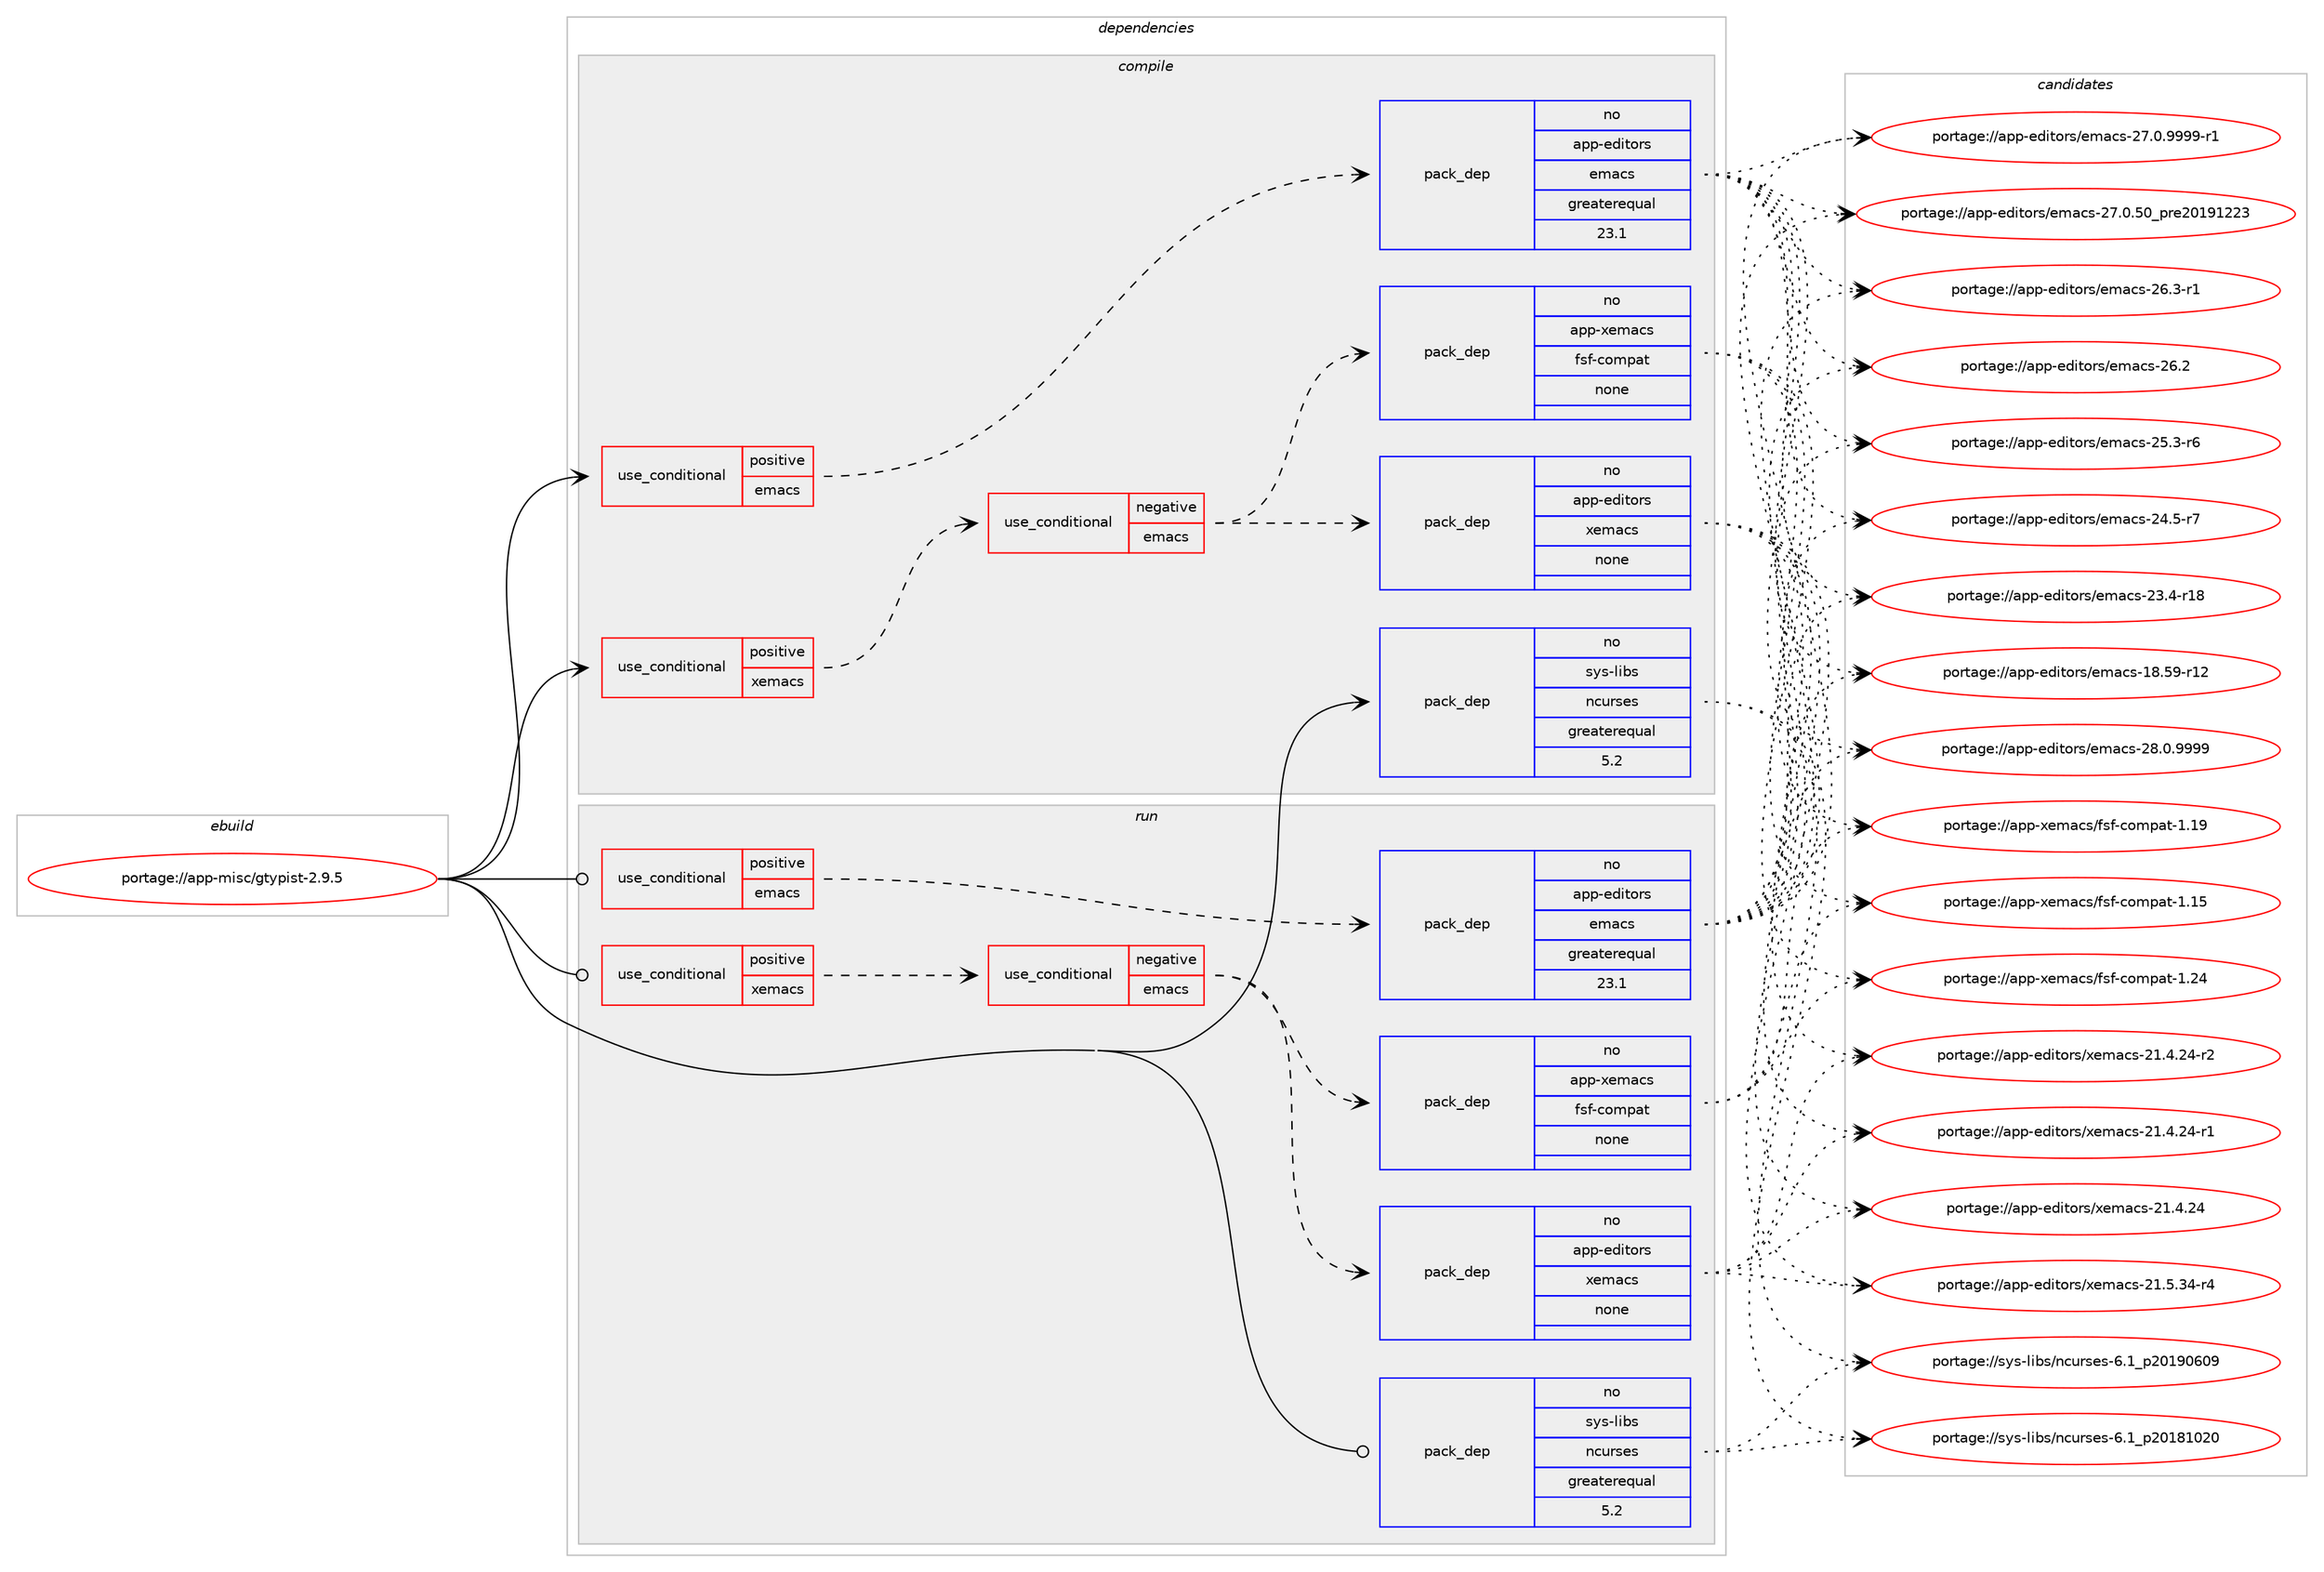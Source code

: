 digraph prolog {

# *************
# Graph options
# *************

newrank=true;
concentrate=true;
compound=true;
graph [rankdir=LR,fontname=Helvetica,fontsize=10,ranksep=1.5];#, ranksep=2.5, nodesep=0.2];
edge  [arrowhead=vee];
node  [fontname=Helvetica,fontsize=10];

# **********
# The ebuild
# **********

subgraph cluster_leftcol {
color=gray;
label=<<i>ebuild</i>>;
id [label="portage://app-misc/gtypist-2.9.5", color=red, width=4, href="../app-misc/gtypist-2.9.5.svg"];
}

# ****************
# The dependencies
# ****************

subgraph cluster_midcol {
color=gray;
label=<<i>dependencies</i>>;
subgraph cluster_compile {
fillcolor="#eeeeee";
style=filled;
label=<<i>compile</i>>;
subgraph cond143359 {
dependency611990 [label=<<TABLE BORDER="0" CELLBORDER="1" CELLSPACING="0" CELLPADDING="4"><TR><TD ROWSPAN="3" CELLPADDING="10">use_conditional</TD></TR><TR><TD>positive</TD></TR><TR><TD>emacs</TD></TR></TABLE>>, shape=none, color=red];
subgraph pack460438 {
dependency611991 [label=<<TABLE BORDER="0" CELLBORDER="1" CELLSPACING="0" CELLPADDING="4" WIDTH="220"><TR><TD ROWSPAN="6" CELLPADDING="30">pack_dep</TD></TR><TR><TD WIDTH="110">no</TD></TR><TR><TD>app-editors</TD></TR><TR><TD>emacs</TD></TR><TR><TD>greaterequal</TD></TR><TR><TD>23.1</TD></TR></TABLE>>, shape=none, color=blue];
}
dependency611990:e -> dependency611991:w [weight=20,style="dashed",arrowhead="vee"];
}
id:e -> dependency611990:w [weight=20,style="solid",arrowhead="vee"];
subgraph cond143360 {
dependency611992 [label=<<TABLE BORDER="0" CELLBORDER="1" CELLSPACING="0" CELLPADDING="4"><TR><TD ROWSPAN="3" CELLPADDING="10">use_conditional</TD></TR><TR><TD>positive</TD></TR><TR><TD>xemacs</TD></TR></TABLE>>, shape=none, color=red];
subgraph cond143361 {
dependency611993 [label=<<TABLE BORDER="0" CELLBORDER="1" CELLSPACING="0" CELLPADDING="4"><TR><TD ROWSPAN="3" CELLPADDING="10">use_conditional</TD></TR><TR><TD>negative</TD></TR><TR><TD>emacs</TD></TR></TABLE>>, shape=none, color=red];
subgraph pack460439 {
dependency611994 [label=<<TABLE BORDER="0" CELLBORDER="1" CELLSPACING="0" CELLPADDING="4" WIDTH="220"><TR><TD ROWSPAN="6" CELLPADDING="30">pack_dep</TD></TR><TR><TD WIDTH="110">no</TD></TR><TR><TD>app-editors</TD></TR><TR><TD>xemacs</TD></TR><TR><TD>none</TD></TR><TR><TD></TD></TR></TABLE>>, shape=none, color=blue];
}
dependency611993:e -> dependency611994:w [weight=20,style="dashed",arrowhead="vee"];
subgraph pack460440 {
dependency611995 [label=<<TABLE BORDER="0" CELLBORDER="1" CELLSPACING="0" CELLPADDING="4" WIDTH="220"><TR><TD ROWSPAN="6" CELLPADDING="30">pack_dep</TD></TR><TR><TD WIDTH="110">no</TD></TR><TR><TD>app-xemacs</TD></TR><TR><TD>fsf-compat</TD></TR><TR><TD>none</TD></TR><TR><TD></TD></TR></TABLE>>, shape=none, color=blue];
}
dependency611993:e -> dependency611995:w [weight=20,style="dashed",arrowhead="vee"];
}
dependency611992:e -> dependency611993:w [weight=20,style="dashed",arrowhead="vee"];
}
id:e -> dependency611992:w [weight=20,style="solid",arrowhead="vee"];
subgraph pack460441 {
dependency611996 [label=<<TABLE BORDER="0" CELLBORDER="1" CELLSPACING="0" CELLPADDING="4" WIDTH="220"><TR><TD ROWSPAN="6" CELLPADDING="30">pack_dep</TD></TR><TR><TD WIDTH="110">no</TD></TR><TR><TD>sys-libs</TD></TR><TR><TD>ncurses</TD></TR><TR><TD>greaterequal</TD></TR><TR><TD>5.2</TD></TR></TABLE>>, shape=none, color=blue];
}
id:e -> dependency611996:w [weight=20,style="solid",arrowhead="vee"];
}
subgraph cluster_compileandrun {
fillcolor="#eeeeee";
style=filled;
label=<<i>compile and run</i>>;
}
subgraph cluster_run {
fillcolor="#eeeeee";
style=filled;
label=<<i>run</i>>;
subgraph cond143362 {
dependency611997 [label=<<TABLE BORDER="0" CELLBORDER="1" CELLSPACING="0" CELLPADDING="4"><TR><TD ROWSPAN="3" CELLPADDING="10">use_conditional</TD></TR><TR><TD>positive</TD></TR><TR><TD>emacs</TD></TR></TABLE>>, shape=none, color=red];
subgraph pack460442 {
dependency611998 [label=<<TABLE BORDER="0" CELLBORDER="1" CELLSPACING="0" CELLPADDING="4" WIDTH="220"><TR><TD ROWSPAN="6" CELLPADDING="30">pack_dep</TD></TR><TR><TD WIDTH="110">no</TD></TR><TR><TD>app-editors</TD></TR><TR><TD>emacs</TD></TR><TR><TD>greaterequal</TD></TR><TR><TD>23.1</TD></TR></TABLE>>, shape=none, color=blue];
}
dependency611997:e -> dependency611998:w [weight=20,style="dashed",arrowhead="vee"];
}
id:e -> dependency611997:w [weight=20,style="solid",arrowhead="odot"];
subgraph cond143363 {
dependency611999 [label=<<TABLE BORDER="0" CELLBORDER="1" CELLSPACING="0" CELLPADDING="4"><TR><TD ROWSPAN="3" CELLPADDING="10">use_conditional</TD></TR><TR><TD>positive</TD></TR><TR><TD>xemacs</TD></TR></TABLE>>, shape=none, color=red];
subgraph cond143364 {
dependency612000 [label=<<TABLE BORDER="0" CELLBORDER="1" CELLSPACING="0" CELLPADDING="4"><TR><TD ROWSPAN="3" CELLPADDING="10">use_conditional</TD></TR><TR><TD>negative</TD></TR><TR><TD>emacs</TD></TR></TABLE>>, shape=none, color=red];
subgraph pack460443 {
dependency612001 [label=<<TABLE BORDER="0" CELLBORDER="1" CELLSPACING="0" CELLPADDING="4" WIDTH="220"><TR><TD ROWSPAN="6" CELLPADDING="30">pack_dep</TD></TR><TR><TD WIDTH="110">no</TD></TR><TR><TD>app-editors</TD></TR><TR><TD>xemacs</TD></TR><TR><TD>none</TD></TR><TR><TD></TD></TR></TABLE>>, shape=none, color=blue];
}
dependency612000:e -> dependency612001:w [weight=20,style="dashed",arrowhead="vee"];
subgraph pack460444 {
dependency612002 [label=<<TABLE BORDER="0" CELLBORDER="1" CELLSPACING="0" CELLPADDING="4" WIDTH="220"><TR><TD ROWSPAN="6" CELLPADDING="30">pack_dep</TD></TR><TR><TD WIDTH="110">no</TD></TR><TR><TD>app-xemacs</TD></TR><TR><TD>fsf-compat</TD></TR><TR><TD>none</TD></TR><TR><TD></TD></TR></TABLE>>, shape=none, color=blue];
}
dependency612000:e -> dependency612002:w [weight=20,style="dashed",arrowhead="vee"];
}
dependency611999:e -> dependency612000:w [weight=20,style="dashed",arrowhead="vee"];
}
id:e -> dependency611999:w [weight=20,style="solid",arrowhead="odot"];
subgraph pack460445 {
dependency612003 [label=<<TABLE BORDER="0" CELLBORDER="1" CELLSPACING="0" CELLPADDING="4" WIDTH="220"><TR><TD ROWSPAN="6" CELLPADDING="30">pack_dep</TD></TR><TR><TD WIDTH="110">no</TD></TR><TR><TD>sys-libs</TD></TR><TR><TD>ncurses</TD></TR><TR><TD>greaterequal</TD></TR><TR><TD>5.2</TD></TR></TABLE>>, shape=none, color=blue];
}
id:e -> dependency612003:w [weight=20,style="solid",arrowhead="odot"];
}
}

# **************
# The candidates
# **************

subgraph cluster_choices {
rank=same;
color=gray;
label=<<i>candidates</i>>;

subgraph choice460438 {
color=black;
nodesep=1;
choice971121124510110010511611111411547101109979911545505646484657575757 [label="portage://app-editors/emacs-28.0.9999", color=red, width=4,href="../app-editors/emacs-28.0.9999.svg"];
choice9711211245101100105116111114115471011099799115455055464846575757574511449 [label="portage://app-editors/emacs-27.0.9999-r1", color=red, width=4,href="../app-editors/emacs-27.0.9999-r1.svg"];
choice97112112451011001051161111141154710110997991154550554648465348951121141015048495749505051 [label="portage://app-editors/emacs-27.0.50_pre20191223", color=red, width=4,href="../app-editors/emacs-27.0.50_pre20191223.svg"];
choice971121124510110010511611111411547101109979911545505446514511449 [label="portage://app-editors/emacs-26.3-r1", color=red, width=4,href="../app-editors/emacs-26.3-r1.svg"];
choice97112112451011001051161111141154710110997991154550544650 [label="portage://app-editors/emacs-26.2", color=red, width=4,href="../app-editors/emacs-26.2.svg"];
choice971121124510110010511611111411547101109979911545505346514511454 [label="portage://app-editors/emacs-25.3-r6", color=red, width=4,href="../app-editors/emacs-25.3-r6.svg"];
choice971121124510110010511611111411547101109979911545505246534511455 [label="portage://app-editors/emacs-24.5-r7", color=red, width=4,href="../app-editors/emacs-24.5-r7.svg"];
choice97112112451011001051161111141154710110997991154550514652451144956 [label="portage://app-editors/emacs-23.4-r18", color=red, width=4,href="../app-editors/emacs-23.4-r18.svg"];
choice9711211245101100105116111114115471011099799115454956465357451144950 [label="portage://app-editors/emacs-18.59-r12", color=red, width=4,href="../app-editors/emacs-18.59-r12.svg"];
dependency611991:e -> choice971121124510110010511611111411547101109979911545505646484657575757:w [style=dotted,weight="100"];
dependency611991:e -> choice9711211245101100105116111114115471011099799115455055464846575757574511449:w [style=dotted,weight="100"];
dependency611991:e -> choice97112112451011001051161111141154710110997991154550554648465348951121141015048495749505051:w [style=dotted,weight="100"];
dependency611991:e -> choice971121124510110010511611111411547101109979911545505446514511449:w [style=dotted,weight="100"];
dependency611991:e -> choice97112112451011001051161111141154710110997991154550544650:w [style=dotted,weight="100"];
dependency611991:e -> choice971121124510110010511611111411547101109979911545505346514511454:w [style=dotted,weight="100"];
dependency611991:e -> choice971121124510110010511611111411547101109979911545505246534511455:w [style=dotted,weight="100"];
dependency611991:e -> choice97112112451011001051161111141154710110997991154550514652451144956:w [style=dotted,weight="100"];
dependency611991:e -> choice9711211245101100105116111114115471011099799115454956465357451144950:w [style=dotted,weight="100"];
}
subgraph choice460439 {
color=black;
nodesep=1;
choice971121124510110010511611111411547120101109979911545504946534651524511452 [label="portage://app-editors/xemacs-21.5.34-r4", color=red, width=4,href="../app-editors/xemacs-21.5.34-r4.svg"];
choice971121124510110010511611111411547120101109979911545504946524650524511450 [label="portage://app-editors/xemacs-21.4.24-r2", color=red, width=4,href="../app-editors/xemacs-21.4.24-r2.svg"];
choice971121124510110010511611111411547120101109979911545504946524650524511449 [label="portage://app-editors/xemacs-21.4.24-r1", color=red, width=4,href="../app-editors/xemacs-21.4.24-r1.svg"];
choice97112112451011001051161111141154712010110997991154550494652465052 [label="portage://app-editors/xemacs-21.4.24", color=red, width=4,href="../app-editors/xemacs-21.4.24.svg"];
dependency611994:e -> choice971121124510110010511611111411547120101109979911545504946534651524511452:w [style=dotted,weight="100"];
dependency611994:e -> choice971121124510110010511611111411547120101109979911545504946524650524511450:w [style=dotted,weight="100"];
dependency611994:e -> choice971121124510110010511611111411547120101109979911545504946524650524511449:w [style=dotted,weight="100"];
dependency611994:e -> choice97112112451011001051161111141154712010110997991154550494652465052:w [style=dotted,weight="100"];
}
subgraph choice460440 {
color=black;
nodesep=1;
choice97112112451201011099799115471021151024599111109112971164549465052 [label="portage://app-xemacs/fsf-compat-1.24", color=red, width=4,href="../app-xemacs/fsf-compat-1.24.svg"];
choice97112112451201011099799115471021151024599111109112971164549464957 [label="portage://app-xemacs/fsf-compat-1.19", color=red, width=4,href="../app-xemacs/fsf-compat-1.19.svg"];
choice97112112451201011099799115471021151024599111109112971164549464953 [label="portage://app-xemacs/fsf-compat-1.15", color=red, width=4,href="../app-xemacs/fsf-compat-1.15.svg"];
dependency611995:e -> choice97112112451201011099799115471021151024599111109112971164549465052:w [style=dotted,weight="100"];
dependency611995:e -> choice97112112451201011099799115471021151024599111109112971164549464957:w [style=dotted,weight="100"];
dependency611995:e -> choice97112112451201011099799115471021151024599111109112971164549464953:w [style=dotted,weight="100"];
}
subgraph choice460441 {
color=black;
nodesep=1;
choice1151211154510810598115471109911711411510111545544649951125048495748544857 [label="portage://sys-libs/ncurses-6.1_p20190609", color=red, width=4,href="../sys-libs/ncurses-6.1_p20190609.svg"];
choice1151211154510810598115471109911711411510111545544649951125048495649485048 [label="portage://sys-libs/ncurses-6.1_p20181020", color=red, width=4,href="../sys-libs/ncurses-6.1_p20181020.svg"];
dependency611996:e -> choice1151211154510810598115471109911711411510111545544649951125048495748544857:w [style=dotted,weight="100"];
dependency611996:e -> choice1151211154510810598115471109911711411510111545544649951125048495649485048:w [style=dotted,weight="100"];
}
subgraph choice460442 {
color=black;
nodesep=1;
choice971121124510110010511611111411547101109979911545505646484657575757 [label="portage://app-editors/emacs-28.0.9999", color=red, width=4,href="../app-editors/emacs-28.0.9999.svg"];
choice9711211245101100105116111114115471011099799115455055464846575757574511449 [label="portage://app-editors/emacs-27.0.9999-r1", color=red, width=4,href="../app-editors/emacs-27.0.9999-r1.svg"];
choice97112112451011001051161111141154710110997991154550554648465348951121141015048495749505051 [label="portage://app-editors/emacs-27.0.50_pre20191223", color=red, width=4,href="../app-editors/emacs-27.0.50_pre20191223.svg"];
choice971121124510110010511611111411547101109979911545505446514511449 [label="portage://app-editors/emacs-26.3-r1", color=red, width=4,href="../app-editors/emacs-26.3-r1.svg"];
choice97112112451011001051161111141154710110997991154550544650 [label="portage://app-editors/emacs-26.2", color=red, width=4,href="../app-editors/emacs-26.2.svg"];
choice971121124510110010511611111411547101109979911545505346514511454 [label="portage://app-editors/emacs-25.3-r6", color=red, width=4,href="../app-editors/emacs-25.3-r6.svg"];
choice971121124510110010511611111411547101109979911545505246534511455 [label="portage://app-editors/emacs-24.5-r7", color=red, width=4,href="../app-editors/emacs-24.5-r7.svg"];
choice97112112451011001051161111141154710110997991154550514652451144956 [label="portage://app-editors/emacs-23.4-r18", color=red, width=4,href="../app-editors/emacs-23.4-r18.svg"];
choice9711211245101100105116111114115471011099799115454956465357451144950 [label="portage://app-editors/emacs-18.59-r12", color=red, width=4,href="../app-editors/emacs-18.59-r12.svg"];
dependency611998:e -> choice971121124510110010511611111411547101109979911545505646484657575757:w [style=dotted,weight="100"];
dependency611998:e -> choice9711211245101100105116111114115471011099799115455055464846575757574511449:w [style=dotted,weight="100"];
dependency611998:e -> choice97112112451011001051161111141154710110997991154550554648465348951121141015048495749505051:w [style=dotted,weight="100"];
dependency611998:e -> choice971121124510110010511611111411547101109979911545505446514511449:w [style=dotted,weight="100"];
dependency611998:e -> choice97112112451011001051161111141154710110997991154550544650:w [style=dotted,weight="100"];
dependency611998:e -> choice971121124510110010511611111411547101109979911545505346514511454:w [style=dotted,weight="100"];
dependency611998:e -> choice971121124510110010511611111411547101109979911545505246534511455:w [style=dotted,weight="100"];
dependency611998:e -> choice97112112451011001051161111141154710110997991154550514652451144956:w [style=dotted,weight="100"];
dependency611998:e -> choice9711211245101100105116111114115471011099799115454956465357451144950:w [style=dotted,weight="100"];
}
subgraph choice460443 {
color=black;
nodesep=1;
choice971121124510110010511611111411547120101109979911545504946534651524511452 [label="portage://app-editors/xemacs-21.5.34-r4", color=red, width=4,href="../app-editors/xemacs-21.5.34-r4.svg"];
choice971121124510110010511611111411547120101109979911545504946524650524511450 [label="portage://app-editors/xemacs-21.4.24-r2", color=red, width=4,href="../app-editors/xemacs-21.4.24-r2.svg"];
choice971121124510110010511611111411547120101109979911545504946524650524511449 [label="portage://app-editors/xemacs-21.4.24-r1", color=red, width=4,href="../app-editors/xemacs-21.4.24-r1.svg"];
choice97112112451011001051161111141154712010110997991154550494652465052 [label="portage://app-editors/xemacs-21.4.24", color=red, width=4,href="../app-editors/xemacs-21.4.24.svg"];
dependency612001:e -> choice971121124510110010511611111411547120101109979911545504946534651524511452:w [style=dotted,weight="100"];
dependency612001:e -> choice971121124510110010511611111411547120101109979911545504946524650524511450:w [style=dotted,weight="100"];
dependency612001:e -> choice971121124510110010511611111411547120101109979911545504946524650524511449:w [style=dotted,weight="100"];
dependency612001:e -> choice97112112451011001051161111141154712010110997991154550494652465052:w [style=dotted,weight="100"];
}
subgraph choice460444 {
color=black;
nodesep=1;
choice97112112451201011099799115471021151024599111109112971164549465052 [label="portage://app-xemacs/fsf-compat-1.24", color=red, width=4,href="../app-xemacs/fsf-compat-1.24.svg"];
choice97112112451201011099799115471021151024599111109112971164549464957 [label="portage://app-xemacs/fsf-compat-1.19", color=red, width=4,href="../app-xemacs/fsf-compat-1.19.svg"];
choice97112112451201011099799115471021151024599111109112971164549464953 [label="portage://app-xemacs/fsf-compat-1.15", color=red, width=4,href="../app-xemacs/fsf-compat-1.15.svg"];
dependency612002:e -> choice97112112451201011099799115471021151024599111109112971164549465052:w [style=dotted,weight="100"];
dependency612002:e -> choice97112112451201011099799115471021151024599111109112971164549464957:w [style=dotted,weight="100"];
dependency612002:e -> choice97112112451201011099799115471021151024599111109112971164549464953:w [style=dotted,weight="100"];
}
subgraph choice460445 {
color=black;
nodesep=1;
choice1151211154510810598115471109911711411510111545544649951125048495748544857 [label="portage://sys-libs/ncurses-6.1_p20190609", color=red, width=4,href="../sys-libs/ncurses-6.1_p20190609.svg"];
choice1151211154510810598115471109911711411510111545544649951125048495649485048 [label="portage://sys-libs/ncurses-6.1_p20181020", color=red, width=4,href="../sys-libs/ncurses-6.1_p20181020.svg"];
dependency612003:e -> choice1151211154510810598115471109911711411510111545544649951125048495748544857:w [style=dotted,weight="100"];
dependency612003:e -> choice1151211154510810598115471109911711411510111545544649951125048495649485048:w [style=dotted,weight="100"];
}
}

}
